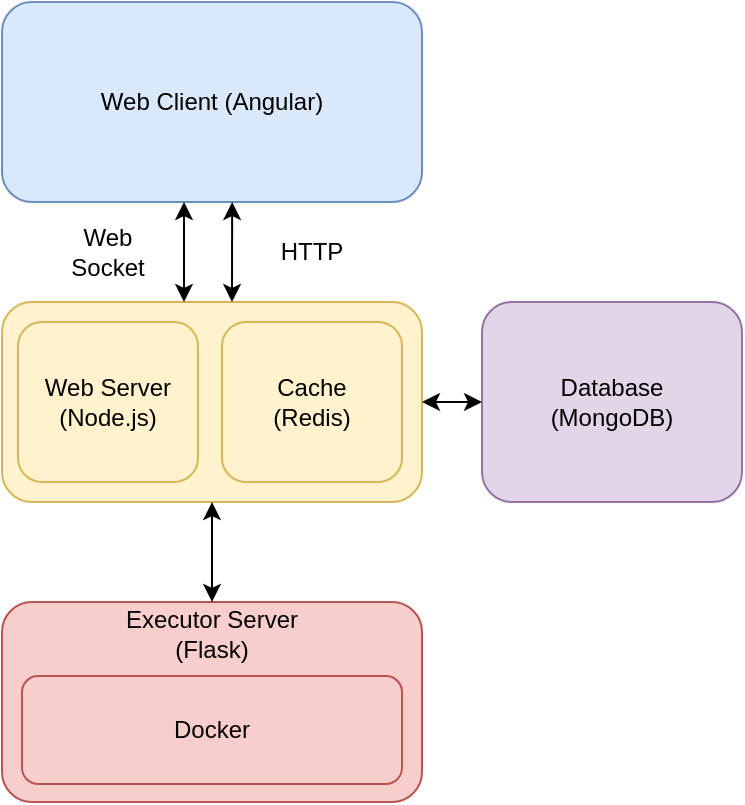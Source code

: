 <mxfile version="10.6.2" type="device"><diagram id="nlFPKuPHzQILc9B6Pi_2" name="Page-1"><mxGraphModel dx="996" dy="468" grid="1" gridSize="10" guides="1" tooltips="1" connect="1" arrows="1" fold="1" page="1" pageScale="1" pageWidth="850" pageHeight="1100" math="0" shadow="0"><root><mxCell id="0"/><mxCell id="1" parent="0"/><mxCell id="YKrrqh15QdZprvMvOsl1-1" value="Web Client (Angular)" style="rounded=1;whiteSpace=wrap;html=1;fillColor=#dae8fc;strokeColor=#6c8ebf;" vertex="1" parent="1"><mxGeometry x="160" y="110" width="210" height="100" as="geometry"/></mxCell><mxCell id="YKrrqh15QdZprvMvOsl1-3" value="" style="rounded=1;whiteSpace=wrap;html=1;fillColor=#fff2cc;strokeColor=#d6b656;" vertex="1" parent="1"><mxGeometry x="160" y="260" width="210" height="100" as="geometry"/></mxCell><mxCell id="YKrrqh15QdZprvMvOsl1-4" value="" style="endArrow=classic;startArrow=classic;html=1;entryX=0.5;entryY=1;entryDx=0;entryDy=0;exitX=0.5;exitY=0;exitDx=0;exitDy=0;" edge="1" parent="1"><mxGeometry width="50" height="50" relative="1" as="geometry"><mxPoint x="251" y="260" as="sourcePoint"/><mxPoint x="251" y="210" as="targetPoint"/></mxGeometry></mxCell><mxCell id="YKrrqh15QdZprvMvOsl1-5" value="Web &lt;br&gt;Socket" style="text;html=1;strokeColor=none;fillColor=none;align=center;verticalAlign=middle;whiteSpace=wrap;rounded=0;" vertex="1" parent="1"><mxGeometry x="168" y="225" width="90" height="20" as="geometry"/></mxCell><mxCell id="YKrrqh15QdZprvMvOsl1-8" value="Web Server&lt;br&gt;(Node.js)&lt;br&gt;" style="rounded=1;whiteSpace=wrap;html=1;fillColor=none;strokeColor=#d6b656;" vertex="1" parent="1"><mxGeometry x="168" y="270" width="90" height="80" as="geometry"/></mxCell><mxCell id="YKrrqh15QdZprvMvOsl1-9" value="Cache&lt;br&gt;(Redis)&lt;br&gt;" style="rounded=1;whiteSpace=wrap;html=1;fillColor=none;strokeColor=#d6b656;" vertex="1" parent="1"><mxGeometry x="270" y="270" width="90" height="80" as="geometry"/></mxCell><mxCell id="YKrrqh15QdZprvMvOsl1-11" value="" style="rounded=1;whiteSpace=wrap;html=1;fillColor=#f8cecc;strokeColor=#b85450;" vertex="1" parent="1"><mxGeometry x="160" y="410" width="210" height="100" as="geometry"/></mxCell><mxCell id="YKrrqh15QdZprvMvOsl1-12" value="Executor Server&lt;br&gt;(Flask)&lt;br&gt;" style="text;html=1;strokeColor=none;fillColor=none;align=center;verticalAlign=middle;whiteSpace=wrap;rounded=0;" vertex="1" parent="1"><mxGeometry x="199" y="416" width="132" height="20" as="geometry"/></mxCell><mxCell id="YKrrqh15QdZprvMvOsl1-13" value="Docker" style="rounded=1;whiteSpace=wrap;html=1;fillColor=none;strokeColor=#b85450;" vertex="1" parent="1"><mxGeometry x="170" y="447" width="190" height="54" as="geometry"/></mxCell><mxCell id="YKrrqh15QdZprvMvOsl1-15" value="" style="endArrow=classic;startArrow=classic;html=1;entryX=0.5;entryY=1;entryDx=0;entryDy=0;exitX=0.5;exitY=0;exitDx=0;exitDy=0;" edge="1" parent="1" source="YKrrqh15QdZprvMvOsl1-11" target="YKrrqh15QdZprvMvOsl1-3"><mxGeometry width="50" height="50" relative="1" as="geometry"><mxPoint x="248" y="280" as="sourcePoint"/><mxPoint x="247" y="231" as="targetPoint"/></mxGeometry></mxCell><mxCell id="YKrrqh15QdZprvMvOsl1-16" value="" style="endArrow=classic;startArrow=classic;html=1;entryX=0.548;entryY=1;entryDx=0;entryDy=0;entryPerimeter=0;" edge="1" parent="1" target="YKrrqh15QdZprvMvOsl1-1"><mxGeometry width="50" height="50" relative="1" as="geometry"><mxPoint x="275" y="260" as="sourcePoint"/><mxPoint x="275" y="220" as="targetPoint"/></mxGeometry></mxCell><mxCell id="YKrrqh15QdZprvMvOsl1-17" value="HTTP" style="text;html=1;strokeColor=none;fillColor=none;align=center;verticalAlign=middle;whiteSpace=wrap;rounded=0;" vertex="1" parent="1"><mxGeometry x="270" y="225" width="90" height="20" as="geometry"/></mxCell><mxCell id="YKrrqh15QdZprvMvOsl1-18" value="Database&lt;br&gt;(MongoDB)&lt;br&gt;" style="rounded=1;whiteSpace=wrap;html=1;fillColor=#e1d5e7;strokeColor=#9673a6;" vertex="1" parent="1"><mxGeometry x="400" y="260" width="130" height="100" as="geometry"/></mxCell><mxCell id="YKrrqh15QdZprvMvOsl1-19" style="edgeStyle=orthogonalEdgeStyle;rounded=0;orthogonalLoop=1;jettySize=auto;html=1;exitX=0.5;exitY=1;exitDx=0;exitDy=0;" edge="1" parent="1" source="YKrrqh15QdZprvMvOsl1-18" target="YKrrqh15QdZprvMvOsl1-18"><mxGeometry relative="1" as="geometry"/></mxCell><mxCell id="YKrrqh15QdZprvMvOsl1-21" value="" style="endArrow=classic;startArrow=classic;html=1;entryX=0;entryY=0.5;entryDx=0;entryDy=0;exitX=1;exitY=0.5;exitDx=0;exitDy=0;" edge="1" parent="1" source="YKrrqh15QdZprvMvOsl1-3" target="YKrrqh15QdZprvMvOsl1-18"><mxGeometry width="50" height="50" relative="1" as="geometry"><mxPoint x="275" y="420" as="sourcePoint"/><mxPoint x="275" y="370" as="targetPoint"/></mxGeometry></mxCell></root></mxGraphModel></diagram></mxfile>